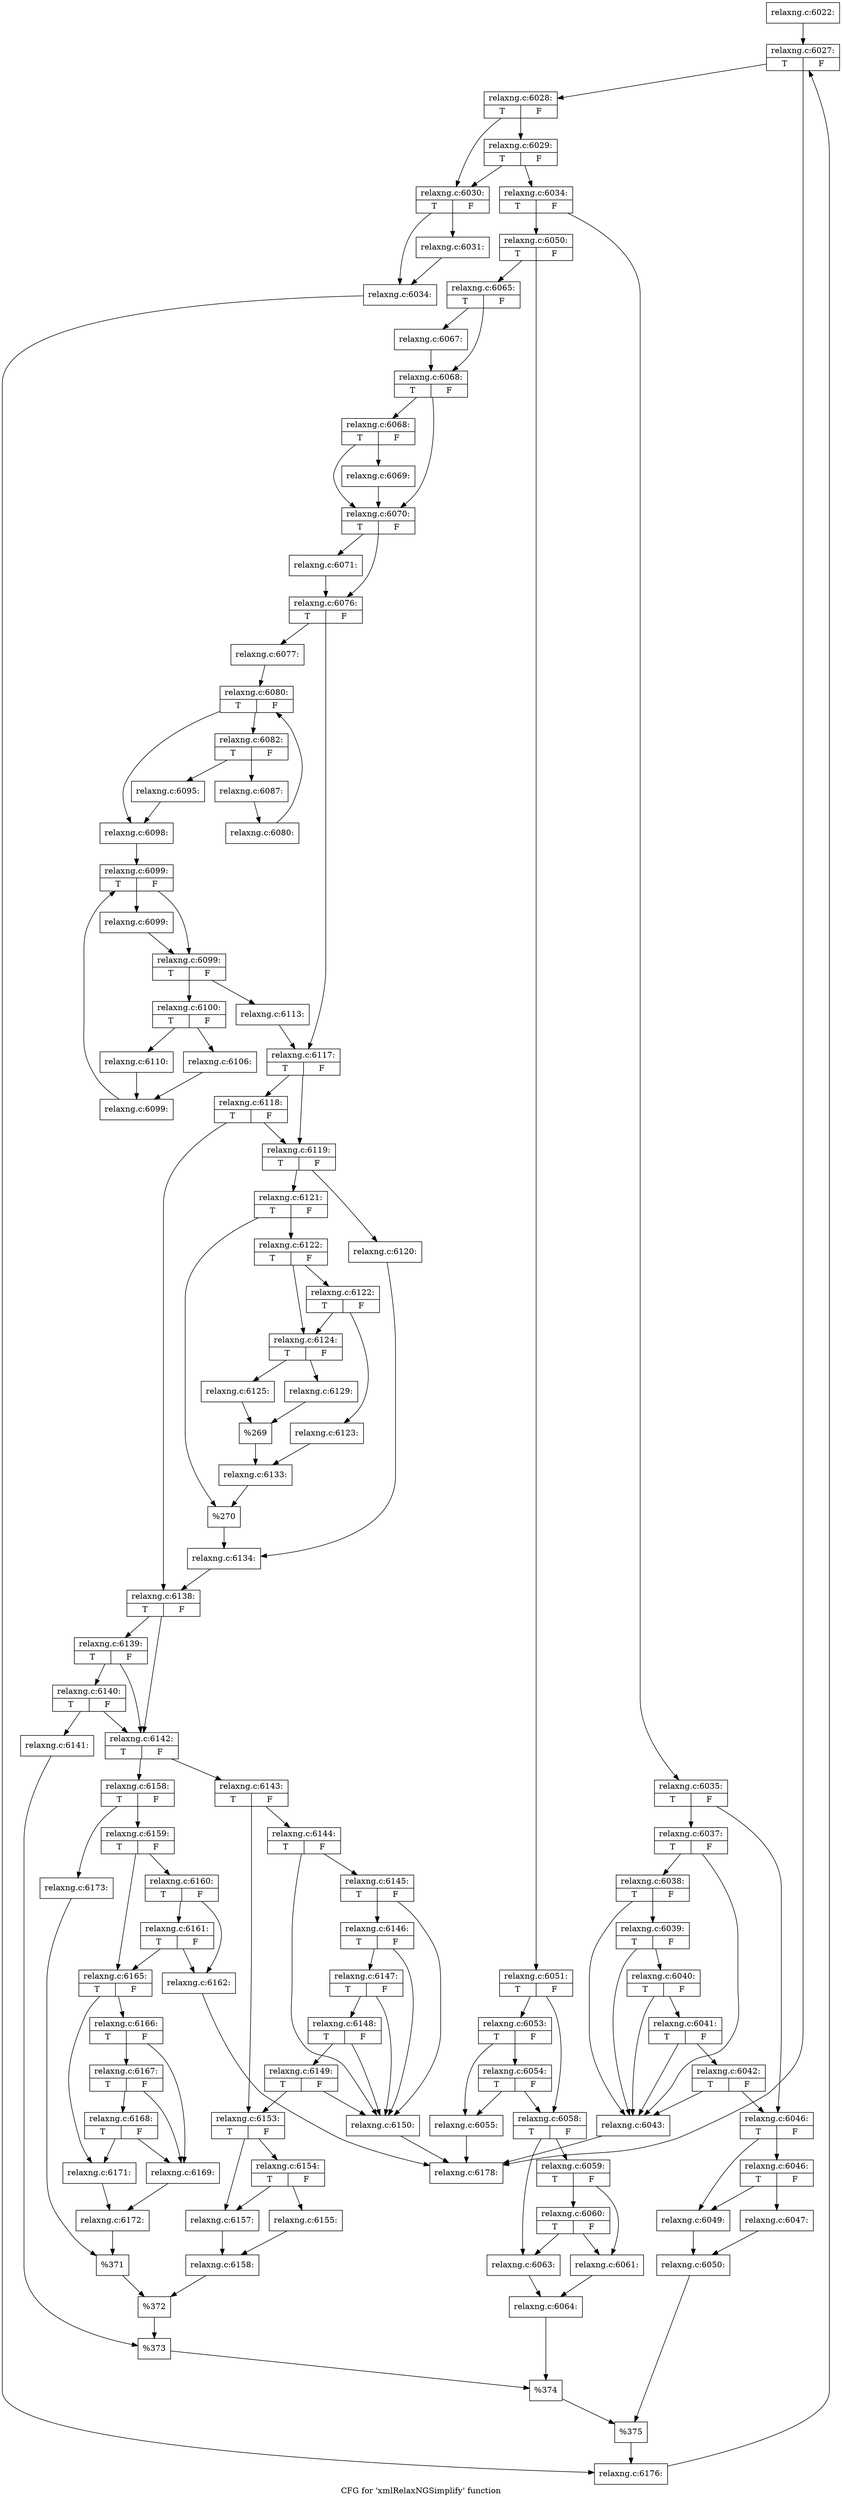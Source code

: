 digraph "CFG for 'xmlRelaxNGSimplify' function" {
	label="CFG for 'xmlRelaxNGSimplify' function";

	Node0x3bfede0 [shape=record,label="{relaxng.c:6022:}"];
	Node0x3bfede0 -> Node0x3c05420;
	Node0x3c05420 [shape=record,label="{relaxng.c:6027:|{<s0>T|<s1>F}}"];
	Node0x3c05420 -> Node0x3c05810;
	Node0x3c05420 -> Node0x3c05640;
	Node0x3c05810 [shape=record,label="{relaxng.c:6028:|{<s0>T|<s1>F}}"];
	Node0x3c05810 -> Node0x3c059d0;
	Node0x3c05810 -> Node0x3c05ac0;
	Node0x3c05ac0 [shape=record,label="{relaxng.c:6029:|{<s0>T|<s1>F}}"];
	Node0x3c05ac0 -> Node0x3c059d0;
	Node0x3c05ac0 -> Node0x3c05a70;
	Node0x3c059d0 [shape=record,label="{relaxng.c:6030:|{<s0>T|<s1>F}}"];
	Node0x3c059d0 -> Node0x3c06230;
	Node0x3c059d0 -> Node0x3c06280;
	Node0x3c06230 [shape=record,label="{relaxng.c:6031:}"];
	Node0x3c06230 -> Node0x3c06280;
	Node0x3c06280 [shape=record,label="{relaxng.c:6034:}"];
	Node0x3c06280 -> Node0x3c05a20;
	Node0x3c05a70 [shape=record,label="{relaxng.c:6034:|{<s0>T|<s1>F}}"];
	Node0x3c05a70 -> Node0x3c06fb0;
	Node0x3c05a70 -> Node0x3c07050;
	Node0x3c06fb0 [shape=record,label="{relaxng.c:6035:|{<s0>T|<s1>F}}"];
	Node0x3c06fb0 -> Node0x3c07820;
	Node0x3c06fb0 -> Node0x3c077d0;
	Node0x3c07820 [shape=record,label="{relaxng.c:6037:|{<s0>T|<s1>F}}"];
	Node0x3c07820 -> Node0x3c07780;
	Node0x3c07820 -> Node0x3c07d00;
	Node0x3c07d00 [shape=record,label="{relaxng.c:6038:|{<s0>T|<s1>F}}"];
	Node0x3c07d00 -> Node0x3c07780;
	Node0x3c07d00 -> Node0x3c07c80;
	Node0x3c07c80 [shape=record,label="{relaxng.c:6039:|{<s0>T|<s1>F}}"];
	Node0x3c07c80 -> Node0x3c07780;
	Node0x3c07c80 -> Node0x3c07c00;
	Node0x3c07c00 [shape=record,label="{relaxng.c:6040:|{<s0>T|<s1>F}}"];
	Node0x3c07c00 -> Node0x3c07780;
	Node0x3c07c00 -> Node0x3c07b80;
	Node0x3c07b80 [shape=record,label="{relaxng.c:6041:|{<s0>T|<s1>F}}"];
	Node0x3c07b80 -> Node0x3c07780;
	Node0x3c07b80 -> Node0x3c07b30;
	Node0x3c07b30 [shape=record,label="{relaxng.c:6042:|{<s0>T|<s1>F}}"];
	Node0x3c07b30 -> Node0x3c07780;
	Node0x3c07b30 -> Node0x3c077d0;
	Node0x3c07780 [shape=record,label="{relaxng.c:6043:}"];
	Node0x3c07780 -> Node0x3c05640;
	Node0x3c077d0 [shape=record,label="{relaxng.c:6046:|{<s0>T|<s1>F}}"];
	Node0x3c077d0 -> Node0x3c095d0;
	Node0x3c077d0 -> Node0x3c09580;
	Node0x3c095d0 [shape=record,label="{relaxng.c:6046:|{<s0>T|<s1>F}}"];
	Node0x3c095d0 -> Node0x3c094e0;
	Node0x3c095d0 -> Node0x3c09580;
	Node0x3c094e0 [shape=record,label="{relaxng.c:6047:}"];
	Node0x3c094e0 -> Node0x3c09530;
	Node0x3c09580 [shape=record,label="{relaxng.c:6049:}"];
	Node0x3c09580 -> Node0x3c09530;
	Node0x3c09530 [shape=record,label="{relaxng.c:6050:}"];
	Node0x3c09530 -> Node0x3c07000;
	Node0x3c07050 [shape=record,label="{relaxng.c:6050:|{<s0>T|<s1>F}}"];
	Node0x3c07050 -> Node0x3c0a5c0;
	Node0x3c07050 -> Node0x3bff370;
	Node0x3c0a5c0 [shape=record,label="{relaxng.c:6051:|{<s0>T|<s1>F}}"];
	Node0x3c0a5c0 -> Node0x3c0b2e0;
	Node0x3c0a5c0 -> Node0x3c0b290;
	Node0x3c0b2e0 [shape=record,label="{relaxng.c:6053:|{<s0>T|<s1>F}}"];
	Node0x3c0b2e0 -> Node0x3c0a8a0;
	Node0x3c0b2e0 -> Node0x3c0b5f0;
	Node0x3c0b5f0 [shape=record,label="{relaxng.c:6054:|{<s0>T|<s1>F}}"];
	Node0x3c0b5f0 -> Node0x3c0a8a0;
	Node0x3c0b5f0 -> Node0x3c0b290;
	Node0x3c0a8a0 [shape=record,label="{relaxng.c:6055:}"];
	Node0x3c0a8a0 -> Node0x3c05640;
	Node0x3c0b290 [shape=record,label="{relaxng.c:6058:|{<s0>T|<s1>F}}"];
	Node0x3c0b290 -> Node0x3c0c150;
	Node0x3c0b290 -> Node0x3c0c100;
	Node0x3c0c150 [shape=record,label="{relaxng.c:6059:|{<s0>T|<s1>F}}"];
	Node0x3c0c150 -> Node0x3c0c060;
	Node0x3c0c150 -> Node0x3c0c460;
	Node0x3c0c460 [shape=record,label="{relaxng.c:6060:|{<s0>T|<s1>F}}"];
	Node0x3c0c460 -> Node0x3c0c060;
	Node0x3c0c460 -> Node0x3c0c100;
	Node0x3c0c060 [shape=record,label="{relaxng.c:6061:}"];
	Node0x3c0c060 -> Node0x3c0c0b0;
	Node0x3c0c100 [shape=record,label="{relaxng.c:6063:}"];
	Node0x3c0c100 -> Node0x3c0c0b0;
	Node0x3c0c0b0 [shape=record,label="{relaxng.c:6064:}"];
	Node0x3c0c0b0 -> Node0x3c0a8f0;
	Node0x3bff370 [shape=record,label="{relaxng.c:6065:|{<s0>T|<s1>F}}"];
	Node0x3bff370 -> Node0x3c0d5e0;
	Node0x3bff370 -> Node0x3c0d630;
	Node0x3c0d5e0 [shape=record,label="{relaxng.c:6067:}"];
	Node0x3c0d5e0 -> Node0x3c0d630;
	Node0x3c0d630 [shape=record,label="{relaxng.c:6068:|{<s0>T|<s1>F}}"];
	Node0x3c0d630 -> Node0x3c0df10;
	Node0x3c0d630 -> Node0x3c0dec0;
	Node0x3c0df10 [shape=record,label="{relaxng.c:6068:|{<s0>T|<s1>F}}"];
	Node0x3c0df10 -> Node0x3c0de70;
	Node0x3c0df10 -> Node0x3c0dec0;
	Node0x3c0de70 [shape=record,label="{relaxng.c:6069:}"];
	Node0x3c0de70 -> Node0x3c0dec0;
	Node0x3c0dec0 [shape=record,label="{relaxng.c:6070:|{<s0>T|<s1>F}}"];
	Node0x3c0dec0 -> Node0x3c0eae0;
	Node0x3c0dec0 -> Node0x3c0eb30;
	Node0x3c0eae0 [shape=record,label="{relaxng.c:6071:}"];
	Node0x3c0eae0 -> Node0x3c0eb30;
	Node0x3c0eb30 [shape=record,label="{relaxng.c:6076:|{<s0>T|<s1>F}}"];
	Node0x3c0eb30 -> Node0x3d817b0;
	Node0x3c0eb30 -> Node0x3d81800;
	Node0x3d817b0 [shape=record,label="{relaxng.c:6077:}"];
	Node0x3d817b0 -> Node0x3d82480;
	Node0x3d82480 [shape=record,label="{relaxng.c:6080:|{<s0>T|<s1>F}}"];
	Node0x3d82480 -> Node0x3d82900;
	Node0x3d82480 -> Node0x3d82600;
	Node0x3d82900 [shape=record,label="{relaxng.c:6082:|{<s0>T|<s1>F}}"];
	Node0x3d82900 -> Node0x3d83450;
	Node0x3d82900 -> Node0x3d834f0;
	Node0x3d83450 [shape=record,label="{relaxng.c:6087:}"];
	Node0x3d83450 -> Node0x3d834a0;
	Node0x3d834f0 [shape=record,label="{relaxng.c:6095:}"];
	Node0x3d834f0 -> Node0x3d82600;
	Node0x3d834a0 [shape=record,label="{relaxng.c:6080:}"];
	Node0x3d834a0 -> Node0x3d82480;
	Node0x3d82600 [shape=record,label="{relaxng.c:6098:}"];
	Node0x3d82600 -> Node0x3d846f0;
	Node0x3d846f0 [shape=record,label="{relaxng.c:6099:|{<s0>T|<s1>F}}"];
	Node0x3d846f0 -> Node0x3d849a0;
	Node0x3d846f0 -> Node0x3d84950;
	Node0x3d849a0 [shape=record,label="{relaxng.c:6099:}"];
	Node0x3d849a0 -> Node0x3d84950;
	Node0x3d84950 [shape=record,label="{relaxng.c:6099:|{<s0>T|<s1>F}}"];
	Node0x3d84950 -> Node0x3d84f60;
	Node0x3d84950 -> Node0x3d848d0;
	Node0x3d84f60 [shape=record,label="{relaxng.c:6100:|{<s0>T|<s1>F}}"];
	Node0x3d84f60 -> Node0x3d855b0;
	Node0x3d84f60 -> Node0x3d85650;
	Node0x3d855b0 [shape=record,label="{relaxng.c:6106:}"];
	Node0x3d855b0 -> Node0x3d85600;
	Node0x3d85650 [shape=record,label="{relaxng.c:6110:}"];
	Node0x3d85650 -> Node0x3d85600;
	Node0x3d85600 [shape=record,label="{relaxng.c:6099:}"];
	Node0x3d85600 -> Node0x3d846f0;
	Node0x3d848d0 [shape=record,label="{relaxng.c:6113:}"];
	Node0x3d848d0 -> Node0x3d81800;
	Node0x3d81800 [shape=record,label="{relaxng.c:6117:|{<s0>T|<s1>F}}"];
	Node0x3d81800 -> Node0x3d86840;
	Node0x3d81800 -> Node0x3d868e0;
	Node0x3d868e0 [shape=record,label="{relaxng.c:6118:|{<s0>T|<s1>F}}"];
	Node0x3d868e0 -> Node0x3d86840;
	Node0x3d868e0 -> Node0x3d86890;
	Node0x3d86840 [shape=record,label="{relaxng.c:6119:|{<s0>T|<s1>F}}"];
	Node0x3d86840 -> Node0x3d870b0;
	Node0x3d86840 -> Node0x3d87150;
	Node0x3d870b0 [shape=record,label="{relaxng.c:6120:}"];
	Node0x3d870b0 -> Node0x3d87100;
	Node0x3d87150 [shape=record,label="{relaxng.c:6121:|{<s0>T|<s1>F}}"];
	Node0x3d87150 -> Node0x3d87770;
	Node0x3d87150 -> Node0x3d877c0;
	Node0x3d87770 [shape=record,label="{relaxng.c:6122:|{<s0>T|<s1>F}}"];
	Node0x3d87770 -> Node0x3d87e50;
	Node0x3d87770 -> Node0x3d87e00;
	Node0x3d87e50 [shape=record,label="{relaxng.c:6122:|{<s0>T|<s1>F}}"];
	Node0x3d87e50 -> Node0x3d87d60;
	Node0x3d87e50 -> Node0x3d87e00;
	Node0x3d87d60 [shape=record,label="{relaxng.c:6123:}"];
	Node0x3d87d60 -> Node0x3d87db0;
	Node0x3d87e00 [shape=record,label="{relaxng.c:6124:|{<s0>T|<s1>F}}"];
	Node0x3d87e00 -> Node0x3d88600;
	Node0x3d87e00 -> Node0x3d886a0;
	Node0x3d88600 [shape=record,label="{relaxng.c:6125:}"];
	Node0x3d88600 -> Node0x3d88650;
	Node0x3d886a0 [shape=record,label="{relaxng.c:6129:}"];
	Node0x3d886a0 -> Node0x3d88650;
	Node0x3d88650 [shape=record,label="{%269}"];
	Node0x3d88650 -> Node0x3d87db0;
	Node0x3d87db0 [shape=record,label="{relaxng.c:6133:}"];
	Node0x3d87db0 -> Node0x3d877c0;
	Node0x3d877c0 [shape=record,label="{%270}"];
	Node0x3d877c0 -> Node0x3d87100;
	Node0x3d87100 [shape=record,label="{relaxng.c:6134:}"];
	Node0x3d87100 -> Node0x3d86890;
	Node0x3d86890 [shape=record,label="{relaxng.c:6138:|{<s0>T|<s1>F}}"];
	Node0x3d86890 -> Node0x3d8a710;
	Node0x3d86890 -> Node0x3d8a640;
	Node0x3d8a710 [shape=record,label="{relaxng.c:6139:|{<s0>T|<s1>F}}"];
	Node0x3d8a710 -> Node0x3d8a690;
	Node0x3d8a710 -> Node0x3d8a640;
	Node0x3d8a690 [shape=record,label="{relaxng.c:6140:|{<s0>T|<s1>F}}"];
	Node0x3d8a690 -> Node0x3d8a5a0;
	Node0x3d8a690 -> Node0x3d8a640;
	Node0x3d8a5a0 [shape=record,label="{relaxng.c:6141:}"];
	Node0x3d8a5a0 -> Node0x3d8a5f0;
	Node0x3d8a640 [shape=record,label="{relaxng.c:6142:|{<s0>T|<s1>F}}"];
	Node0x3d8a640 -> Node0x3d8b7c0;
	Node0x3d8a640 -> Node0x3d8b860;
	Node0x3d8b7c0 [shape=record,label="{relaxng.c:6143:|{<s0>T|<s1>F}}"];
	Node0x3d8b7c0 -> Node0x3d8bd70;
	Node0x3d8b7c0 -> Node0x3d8bd20;
	Node0x3d8bd70 [shape=record,label="{relaxng.c:6144:|{<s0>T|<s1>F}}"];
	Node0x3d8bd70 -> Node0x3d8bcd0;
	Node0x3d8bd70 -> Node0x3d8c1f0;
	Node0x3d8c1f0 [shape=record,label="{relaxng.c:6145:|{<s0>T|<s1>F}}"];
	Node0x3d8c1f0 -> Node0x3d8bcd0;
	Node0x3d8c1f0 -> Node0x3d8c170;
	Node0x3d8c170 [shape=record,label="{relaxng.c:6146:|{<s0>T|<s1>F}}"];
	Node0x3d8c170 -> Node0x3d8bcd0;
	Node0x3d8c170 -> Node0x3d8c0f0;
	Node0x3d8c0f0 [shape=record,label="{relaxng.c:6147:|{<s0>T|<s1>F}}"];
	Node0x3d8c0f0 -> Node0x3d8bcd0;
	Node0x3d8c0f0 -> Node0x3d8c070;
	Node0x3d8c070 [shape=record,label="{relaxng.c:6148:|{<s0>T|<s1>F}}"];
	Node0x3d8c070 -> Node0x3d8bcd0;
	Node0x3d8c070 -> Node0x3d8c020;
	Node0x3d8c020 [shape=record,label="{relaxng.c:6149:|{<s0>T|<s1>F}}"];
	Node0x3d8c020 -> Node0x3d8bcd0;
	Node0x3d8c020 -> Node0x3d8bd20;
	Node0x3d8bcd0 [shape=record,label="{relaxng.c:6150:}"];
	Node0x3d8bcd0 -> Node0x3c05640;
	Node0x3d8bd20 [shape=record,label="{relaxng.c:6153:|{<s0>T|<s1>F}}"];
	Node0x3d8bd20 -> Node0x3d8dac0;
	Node0x3d8bd20 -> Node0x3d8da70;
	Node0x3d8dac0 [shape=record,label="{relaxng.c:6154:|{<s0>T|<s1>F}}"];
	Node0x3d8dac0 -> Node0x3d8d9d0;
	Node0x3d8dac0 -> Node0x3d8da70;
	Node0x3d8d9d0 [shape=record,label="{relaxng.c:6155:}"];
	Node0x3d8d9d0 -> Node0x3d8da20;
	Node0x3d8da70 [shape=record,label="{relaxng.c:6157:}"];
	Node0x3d8da70 -> Node0x3d8da20;
	Node0x3d8da20 [shape=record,label="{relaxng.c:6158:}"];
	Node0x3d8da20 -> Node0x3d8b810;
	Node0x3d8b860 [shape=record,label="{relaxng.c:6158:|{<s0>T|<s1>F}}"];
	Node0x3d8b860 -> Node0x3d8e950;
	Node0x3d8b860 -> Node0x3d8e9f0;
	Node0x3d8e950 [shape=record,label="{relaxng.c:6159:|{<s0>T|<s1>F}}"];
	Node0x3d8e950 -> Node0x3d8ef80;
	Node0x3d8e950 -> Node0x3d8ef30;
	Node0x3d8ef80 [shape=record,label="{relaxng.c:6160:|{<s0>T|<s1>F}}"];
	Node0x3d8ef80 -> Node0x3d8eee0;
	Node0x3d8ef80 -> Node0x3d8f230;
	Node0x3d8f230 [shape=record,label="{relaxng.c:6161:|{<s0>T|<s1>F}}"];
	Node0x3d8f230 -> Node0x3d8eee0;
	Node0x3d8f230 -> Node0x3d8ef30;
	Node0x3d8eee0 [shape=record,label="{relaxng.c:6162:}"];
	Node0x3d8eee0 -> Node0x3c05640;
	Node0x3d8ef30 [shape=record,label="{relaxng.c:6165:|{<s0>T|<s1>F}}"];
	Node0x3d8ef30 -> Node0x3d8fe10;
	Node0x3d8ef30 -> Node0x3d8fdc0;
	Node0x3d8fe10 [shape=record,label="{relaxng.c:6166:|{<s0>T|<s1>F}}"];
	Node0x3d8fe10 -> Node0x3d8fd20;
	Node0x3d8fe10 -> Node0x3d90170;
	Node0x3d90170 [shape=record,label="{relaxng.c:6167:|{<s0>T|<s1>F}}"];
	Node0x3d90170 -> Node0x3d8fd20;
	Node0x3d90170 -> Node0x3d90120;
	Node0x3d90120 [shape=record,label="{relaxng.c:6168:|{<s0>T|<s1>F}}"];
	Node0x3d90120 -> Node0x3d8fd20;
	Node0x3d90120 -> Node0x3d8fdc0;
	Node0x3d8fd20 [shape=record,label="{relaxng.c:6169:}"];
	Node0x3d8fd20 -> Node0x3d8fd70;
	Node0x3d8fdc0 [shape=record,label="{relaxng.c:6171:}"];
	Node0x3d8fdc0 -> Node0x3d8fd70;
	Node0x3d8fd70 [shape=record,label="{relaxng.c:6172:}"];
	Node0x3d8fd70 -> Node0x3d8e9a0;
	Node0x3d8e9f0 [shape=record,label="{relaxng.c:6173:}"];
	Node0x3d8e9f0 -> Node0x3d8e9a0;
	Node0x3d8e9a0 [shape=record,label="{%371}"];
	Node0x3d8e9a0 -> Node0x3d8b810;
	Node0x3d8b810 [shape=record,label="{%372}"];
	Node0x3d8b810 -> Node0x3d8a5f0;
	Node0x3d8a5f0 [shape=record,label="{%373}"];
	Node0x3d8a5f0 -> Node0x3c0a8f0;
	Node0x3c0a8f0 [shape=record,label="{%374}"];
	Node0x3c0a8f0 -> Node0x3c07000;
	Node0x3c07000 [shape=record,label="{%375}"];
	Node0x3c07000 -> Node0x3c05a20;
	Node0x3c05a20 [shape=record,label="{relaxng.c:6176:}"];
	Node0x3c05a20 -> Node0x3c05420;
	Node0x3c05640 [shape=record,label="{relaxng.c:6178:}"];
}
